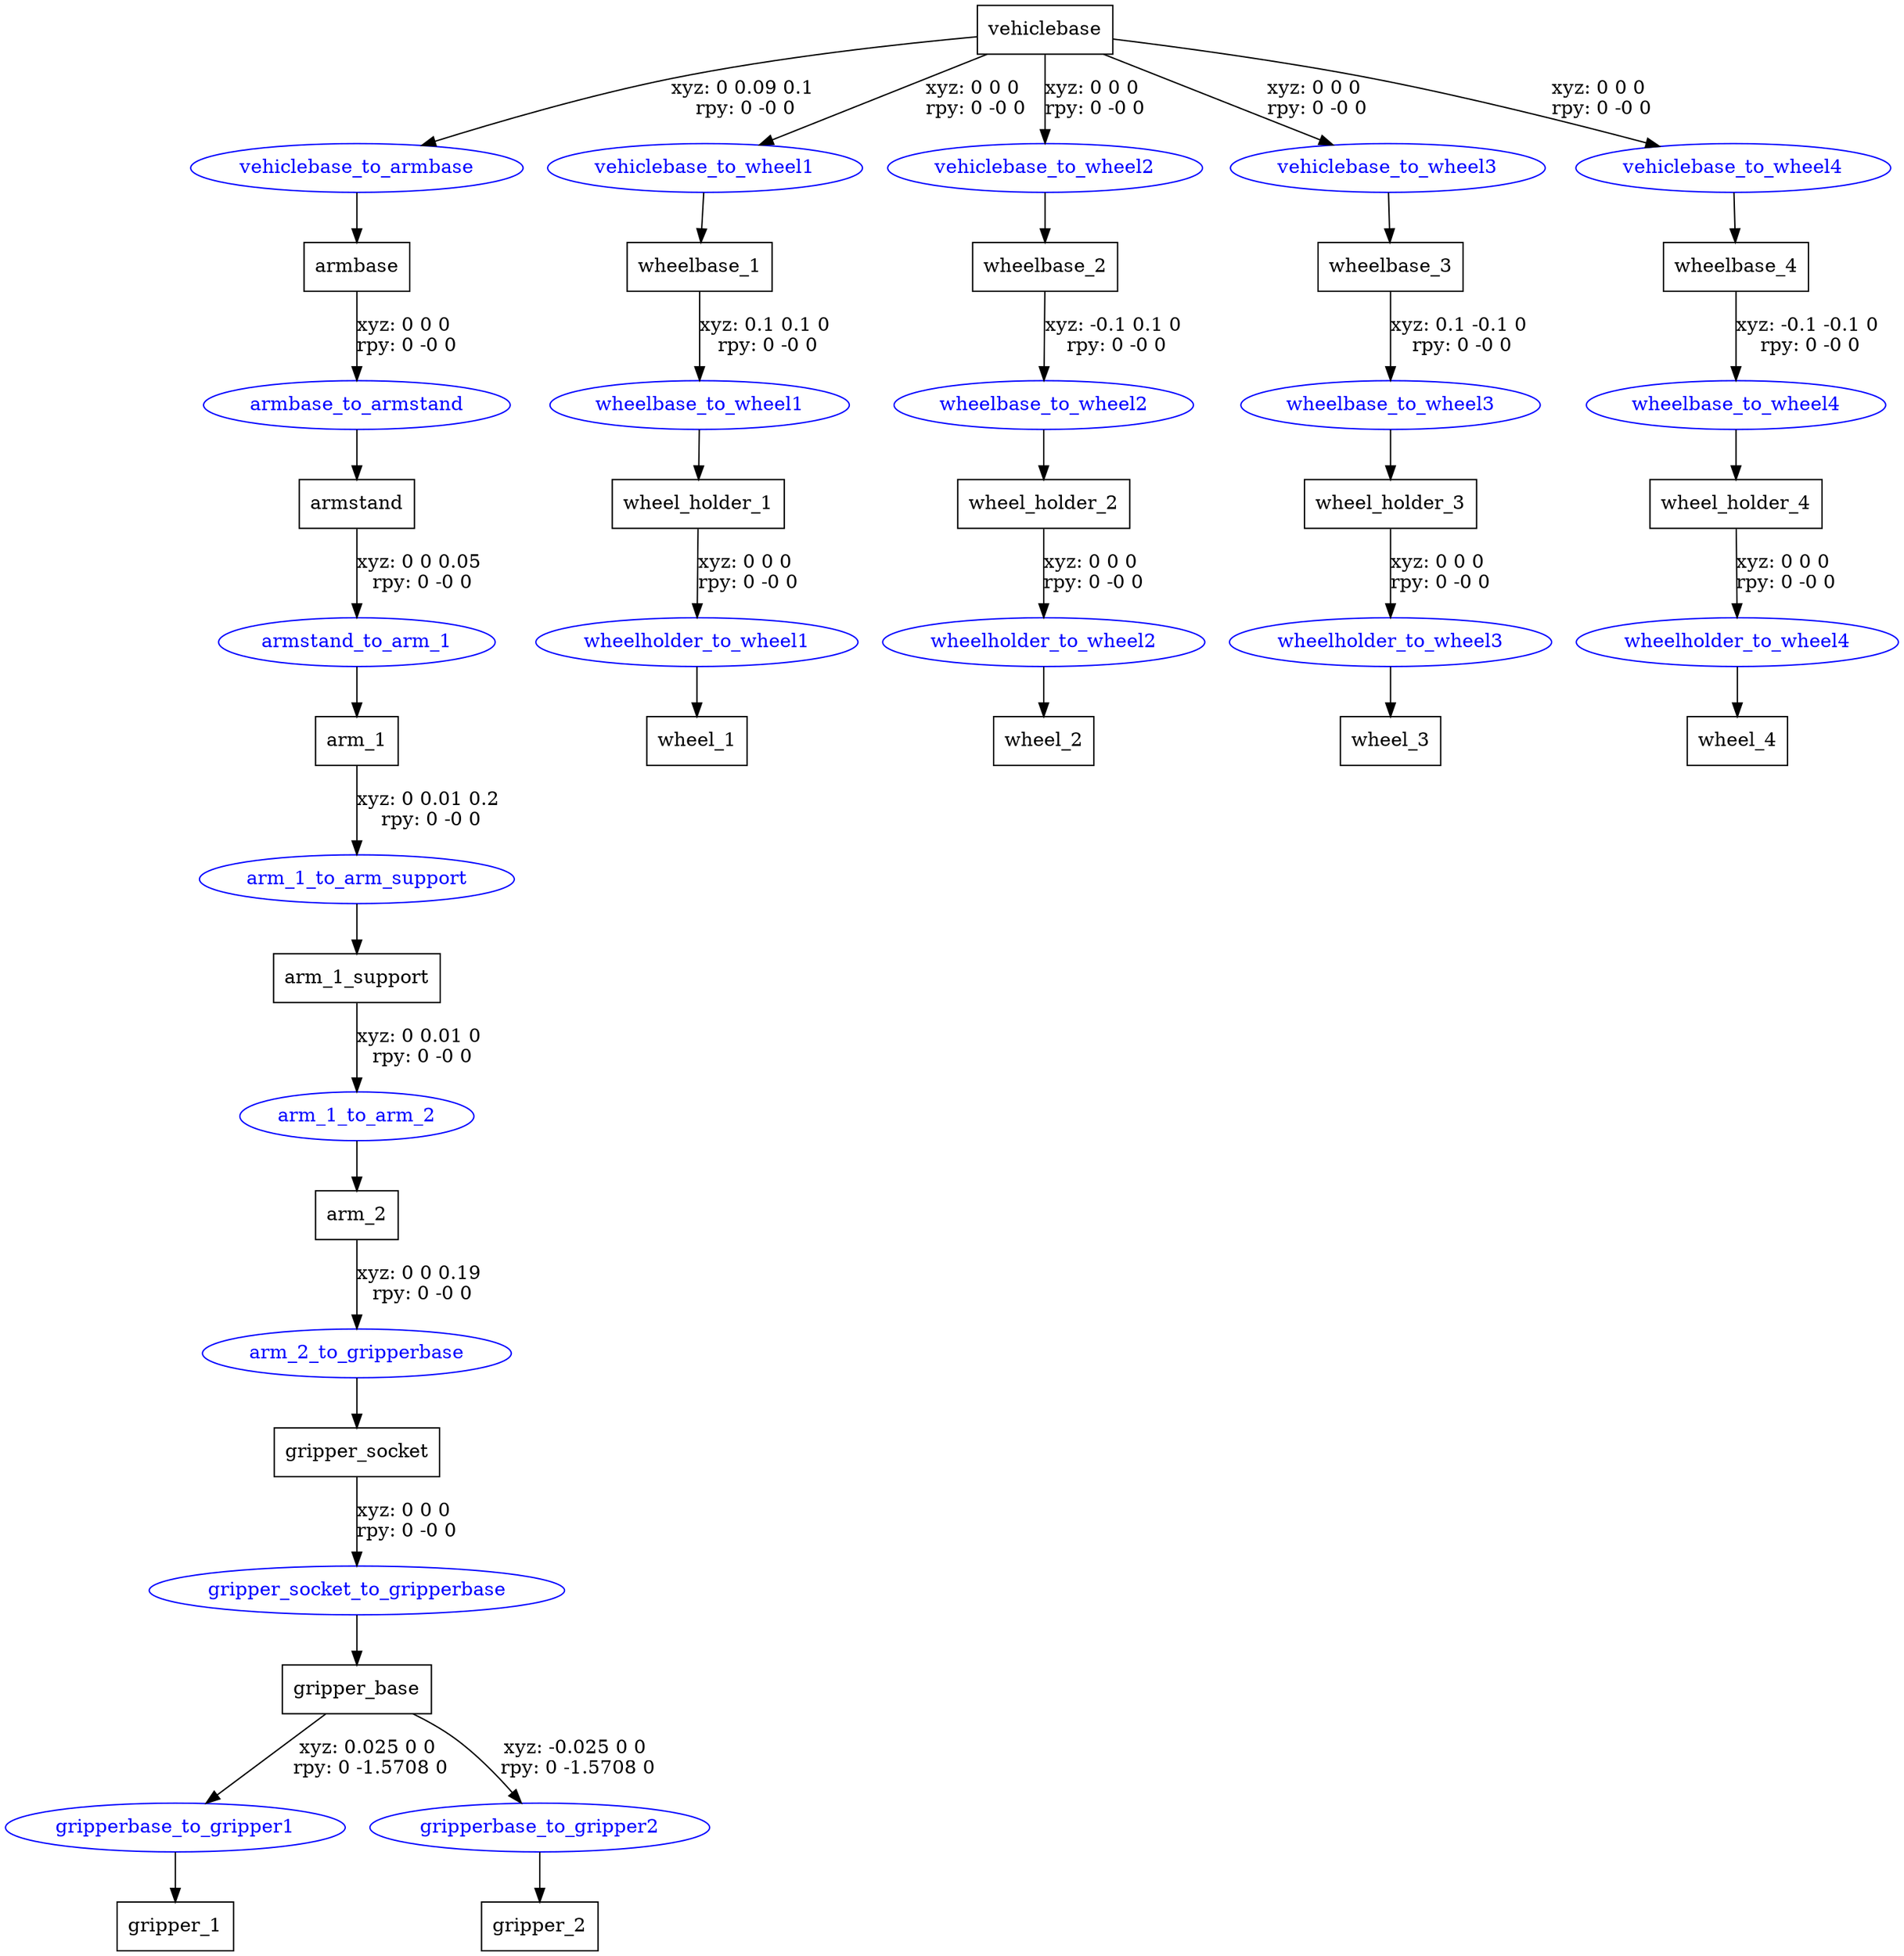 digraph G {
node [shape=box];
"vehiclebase" [label="vehiclebase"];
"armbase" [label="armbase"];
"armstand" [label="armstand"];
"arm_1" [label="arm_1"];
"arm_1_support" [label="arm_1_support"];
"arm_2" [label="arm_2"];
"gripper_socket" [label="gripper_socket"];
"gripper_base" [label="gripper_base"];
"gripper_1" [label="gripper_1"];
"gripper_2" [label="gripper_2"];
"wheelbase_1" [label="wheelbase_1"];
"wheel_holder_1" [label="wheel_holder_1"];
"wheel_1" [label="wheel_1"];
"wheelbase_2" [label="wheelbase_2"];
"wheel_holder_2" [label="wheel_holder_2"];
"wheel_2" [label="wheel_2"];
"wheelbase_3" [label="wheelbase_3"];
"wheel_holder_3" [label="wheel_holder_3"];
"wheel_3" [label="wheel_3"];
"wheelbase_4" [label="wheelbase_4"];
"wheel_holder_4" [label="wheel_holder_4"];
"wheel_4" [label="wheel_4"];
node [shape=ellipse, color=blue, fontcolor=blue];
"vehiclebase" -> "vehiclebase_to_armbase" [label="xyz: 0 0.09 0.1 \nrpy: 0 -0 0"]
"vehiclebase_to_armbase" -> "armbase"
"armbase" -> "armbase_to_armstand" [label="xyz: 0 0 0 \nrpy: 0 -0 0"]
"armbase_to_armstand" -> "armstand"
"armstand" -> "armstand_to_arm_1" [label="xyz: 0 0 0.05 \nrpy: 0 -0 0"]
"armstand_to_arm_1" -> "arm_1"
"arm_1" -> "arm_1_to_arm_support" [label="xyz: 0 0.01 0.2 \nrpy: 0 -0 0"]
"arm_1_to_arm_support" -> "arm_1_support"
"arm_1_support" -> "arm_1_to_arm_2" [label="xyz: 0 0.01 0 \nrpy: 0 -0 0"]
"arm_1_to_arm_2" -> "arm_2"
"arm_2" -> "arm_2_to_gripperbase" [label="xyz: 0 0 0.19 \nrpy: 0 -0 0"]
"arm_2_to_gripperbase" -> "gripper_socket"
"gripper_socket" -> "gripper_socket_to_gripperbase" [label="xyz: 0 0 0 \nrpy: 0 -0 0"]
"gripper_socket_to_gripperbase" -> "gripper_base"
"gripper_base" -> "gripperbase_to_gripper1" [label="xyz: 0.025 0 0 \nrpy: 0 -1.5708 0"]
"gripperbase_to_gripper1" -> "gripper_1"
"gripper_base" -> "gripperbase_to_gripper2" [label="xyz: -0.025 0 0 \nrpy: 0 -1.5708 0"]
"gripperbase_to_gripper2" -> "gripper_2"
"vehiclebase" -> "vehiclebase_to_wheel1" [label="xyz: 0 0 0 \nrpy: 0 -0 0"]
"vehiclebase_to_wheel1" -> "wheelbase_1"
"wheelbase_1" -> "wheelbase_to_wheel1" [label="xyz: 0.1 0.1 0 \nrpy: 0 -0 0"]
"wheelbase_to_wheel1" -> "wheel_holder_1"
"wheel_holder_1" -> "wheelholder_to_wheel1" [label="xyz: 0 0 0 \nrpy: 0 -0 0"]
"wheelholder_to_wheel1" -> "wheel_1"
"vehiclebase" -> "vehiclebase_to_wheel2" [label="xyz: 0 0 0 \nrpy: 0 -0 0"]
"vehiclebase_to_wheel2" -> "wheelbase_2"
"wheelbase_2" -> "wheelbase_to_wheel2" [label="xyz: -0.1 0.1 0 \nrpy: 0 -0 0"]
"wheelbase_to_wheel2" -> "wheel_holder_2"
"wheel_holder_2" -> "wheelholder_to_wheel2" [label="xyz: 0 0 0 \nrpy: 0 -0 0"]
"wheelholder_to_wheel2" -> "wheel_2"
"vehiclebase" -> "vehiclebase_to_wheel3" [label="xyz: 0 0 0 \nrpy: 0 -0 0"]
"vehiclebase_to_wheel3" -> "wheelbase_3"
"wheelbase_3" -> "wheelbase_to_wheel3" [label="xyz: 0.1 -0.1 0 \nrpy: 0 -0 0"]
"wheelbase_to_wheel3" -> "wheel_holder_3"
"wheel_holder_3" -> "wheelholder_to_wheel3" [label="xyz: 0 0 0 \nrpy: 0 -0 0"]
"wheelholder_to_wheel3" -> "wheel_3"
"vehiclebase" -> "vehiclebase_to_wheel4" [label="xyz: 0 0 0 \nrpy: 0 -0 0"]
"vehiclebase_to_wheel4" -> "wheelbase_4"
"wheelbase_4" -> "wheelbase_to_wheel4" [label="xyz: -0.1 -0.1 0 \nrpy: 0 -0 0"]
"wheelbase_to_wheel4" -> "wheel_holder_4"
"wheel_holder_4" -> "wheelholder_to_wheel4" [label="xyz: 0 0 0 \nrpy: 0 -0 0"]
"wheelholder_to_wheel4" -> "wheel_4"
}
